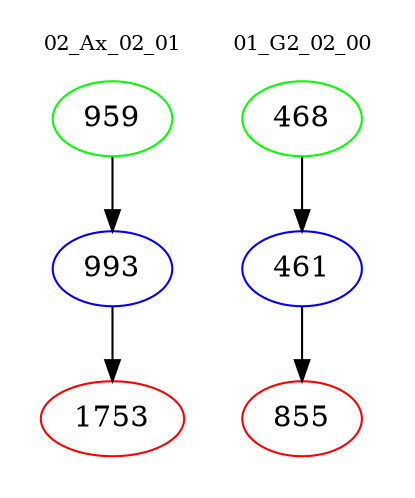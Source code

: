 digraph{
subgraph cluster_0 {
color = white
label = "02_Ax_02_01";
fontsize=10;
T0_959 [label="959", color="green"]
T0_959 -> T0_993 [color="black"]
T0_993 [label="993", color="blue"]
T0_993 -> T0_1753 [color="black"]
T0_1753 [label="1753", color="red"]
}
subgraph cluster_1 {
color = white
label = "01_G2_02_00";
fontsize=10;
T1_468 [label="468", color="green"]
T1_468 -> T1_461 [color="black"]
T1_461 [label="461", color="blue"]
T1_461 -> T1_855 [color="black"]
T1_855 [label="855", color="red"]
}
}
